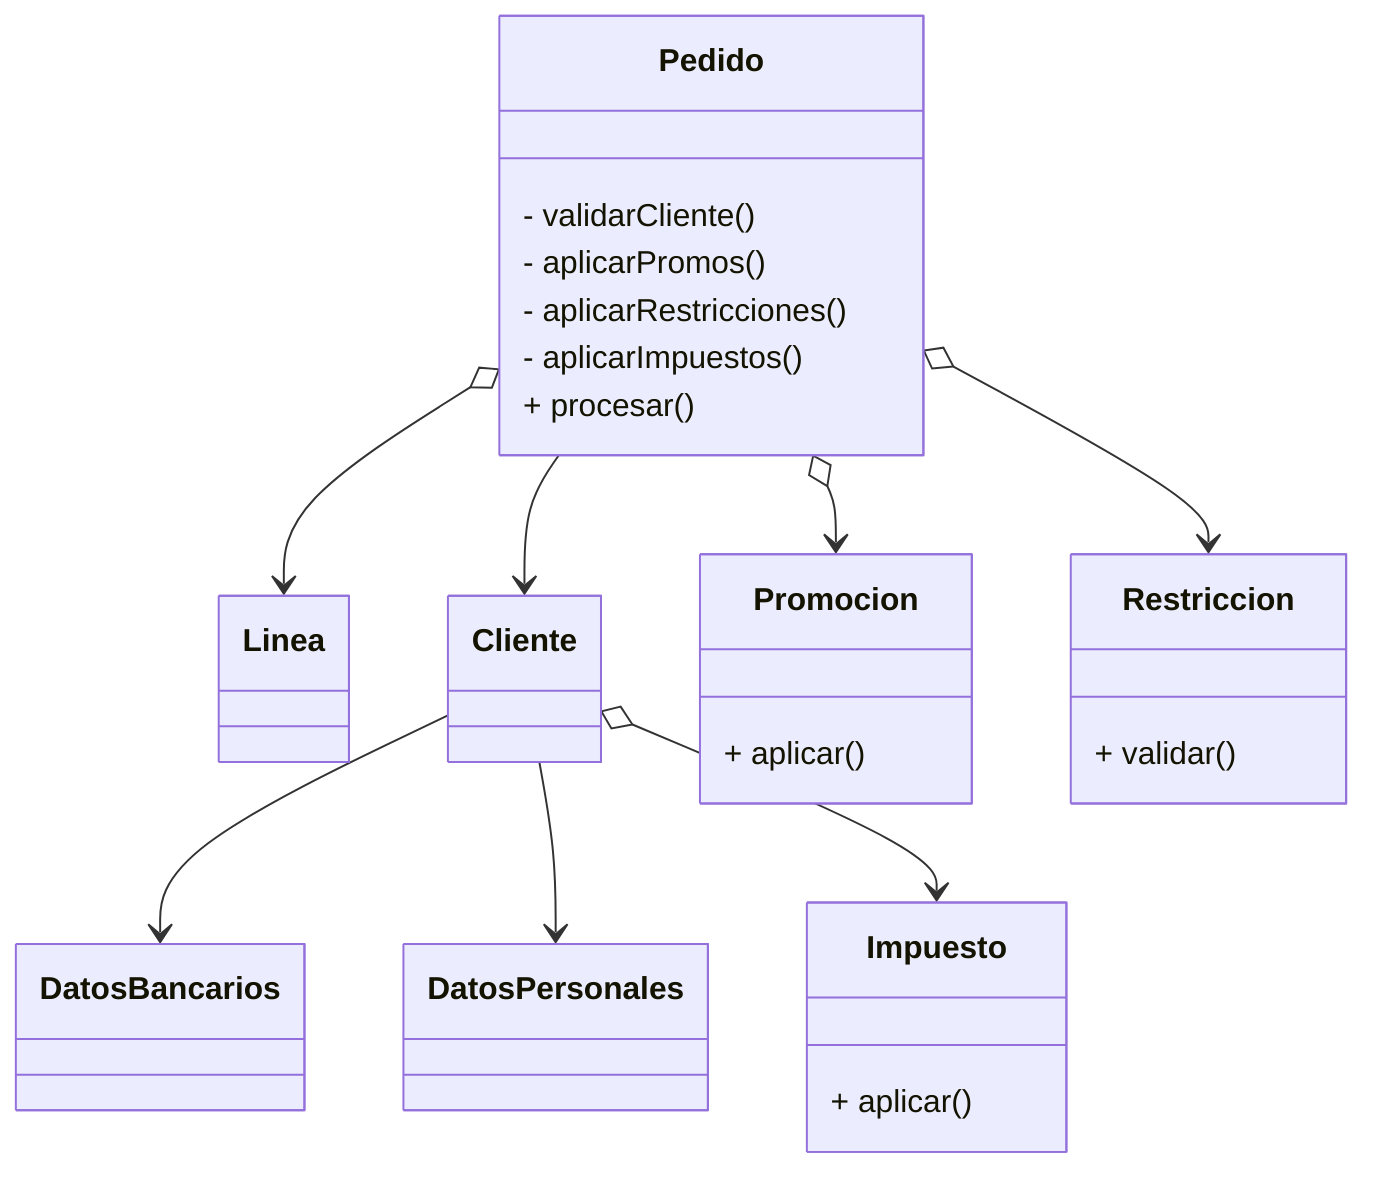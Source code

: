 classDiagram
    class Pedido {
        - validarCliente()
        - aplicarPromos()
        - aplicarRestricciones()
        - aplicarImpuestos()
        + procesar()
    }

    class Linea {

    }

    class Cliente {

    }

    class Promocion {
        + aplicar()
    }

    class Impuesto {
        + aplicar()
    }

    class Restriccion {
        + validar()
    }

    class DatosBancarios {

    }

    class DatosPersonales {
        
    }

    Pedido --> Cliente
    Pedido o--> Linea
    Pedido o--> Promocion
    Pedido o--> Restriccion


    Cliente --> DatosBancarios
    Cliente --> DatosPersonales
    Cliente o--> Impuesto